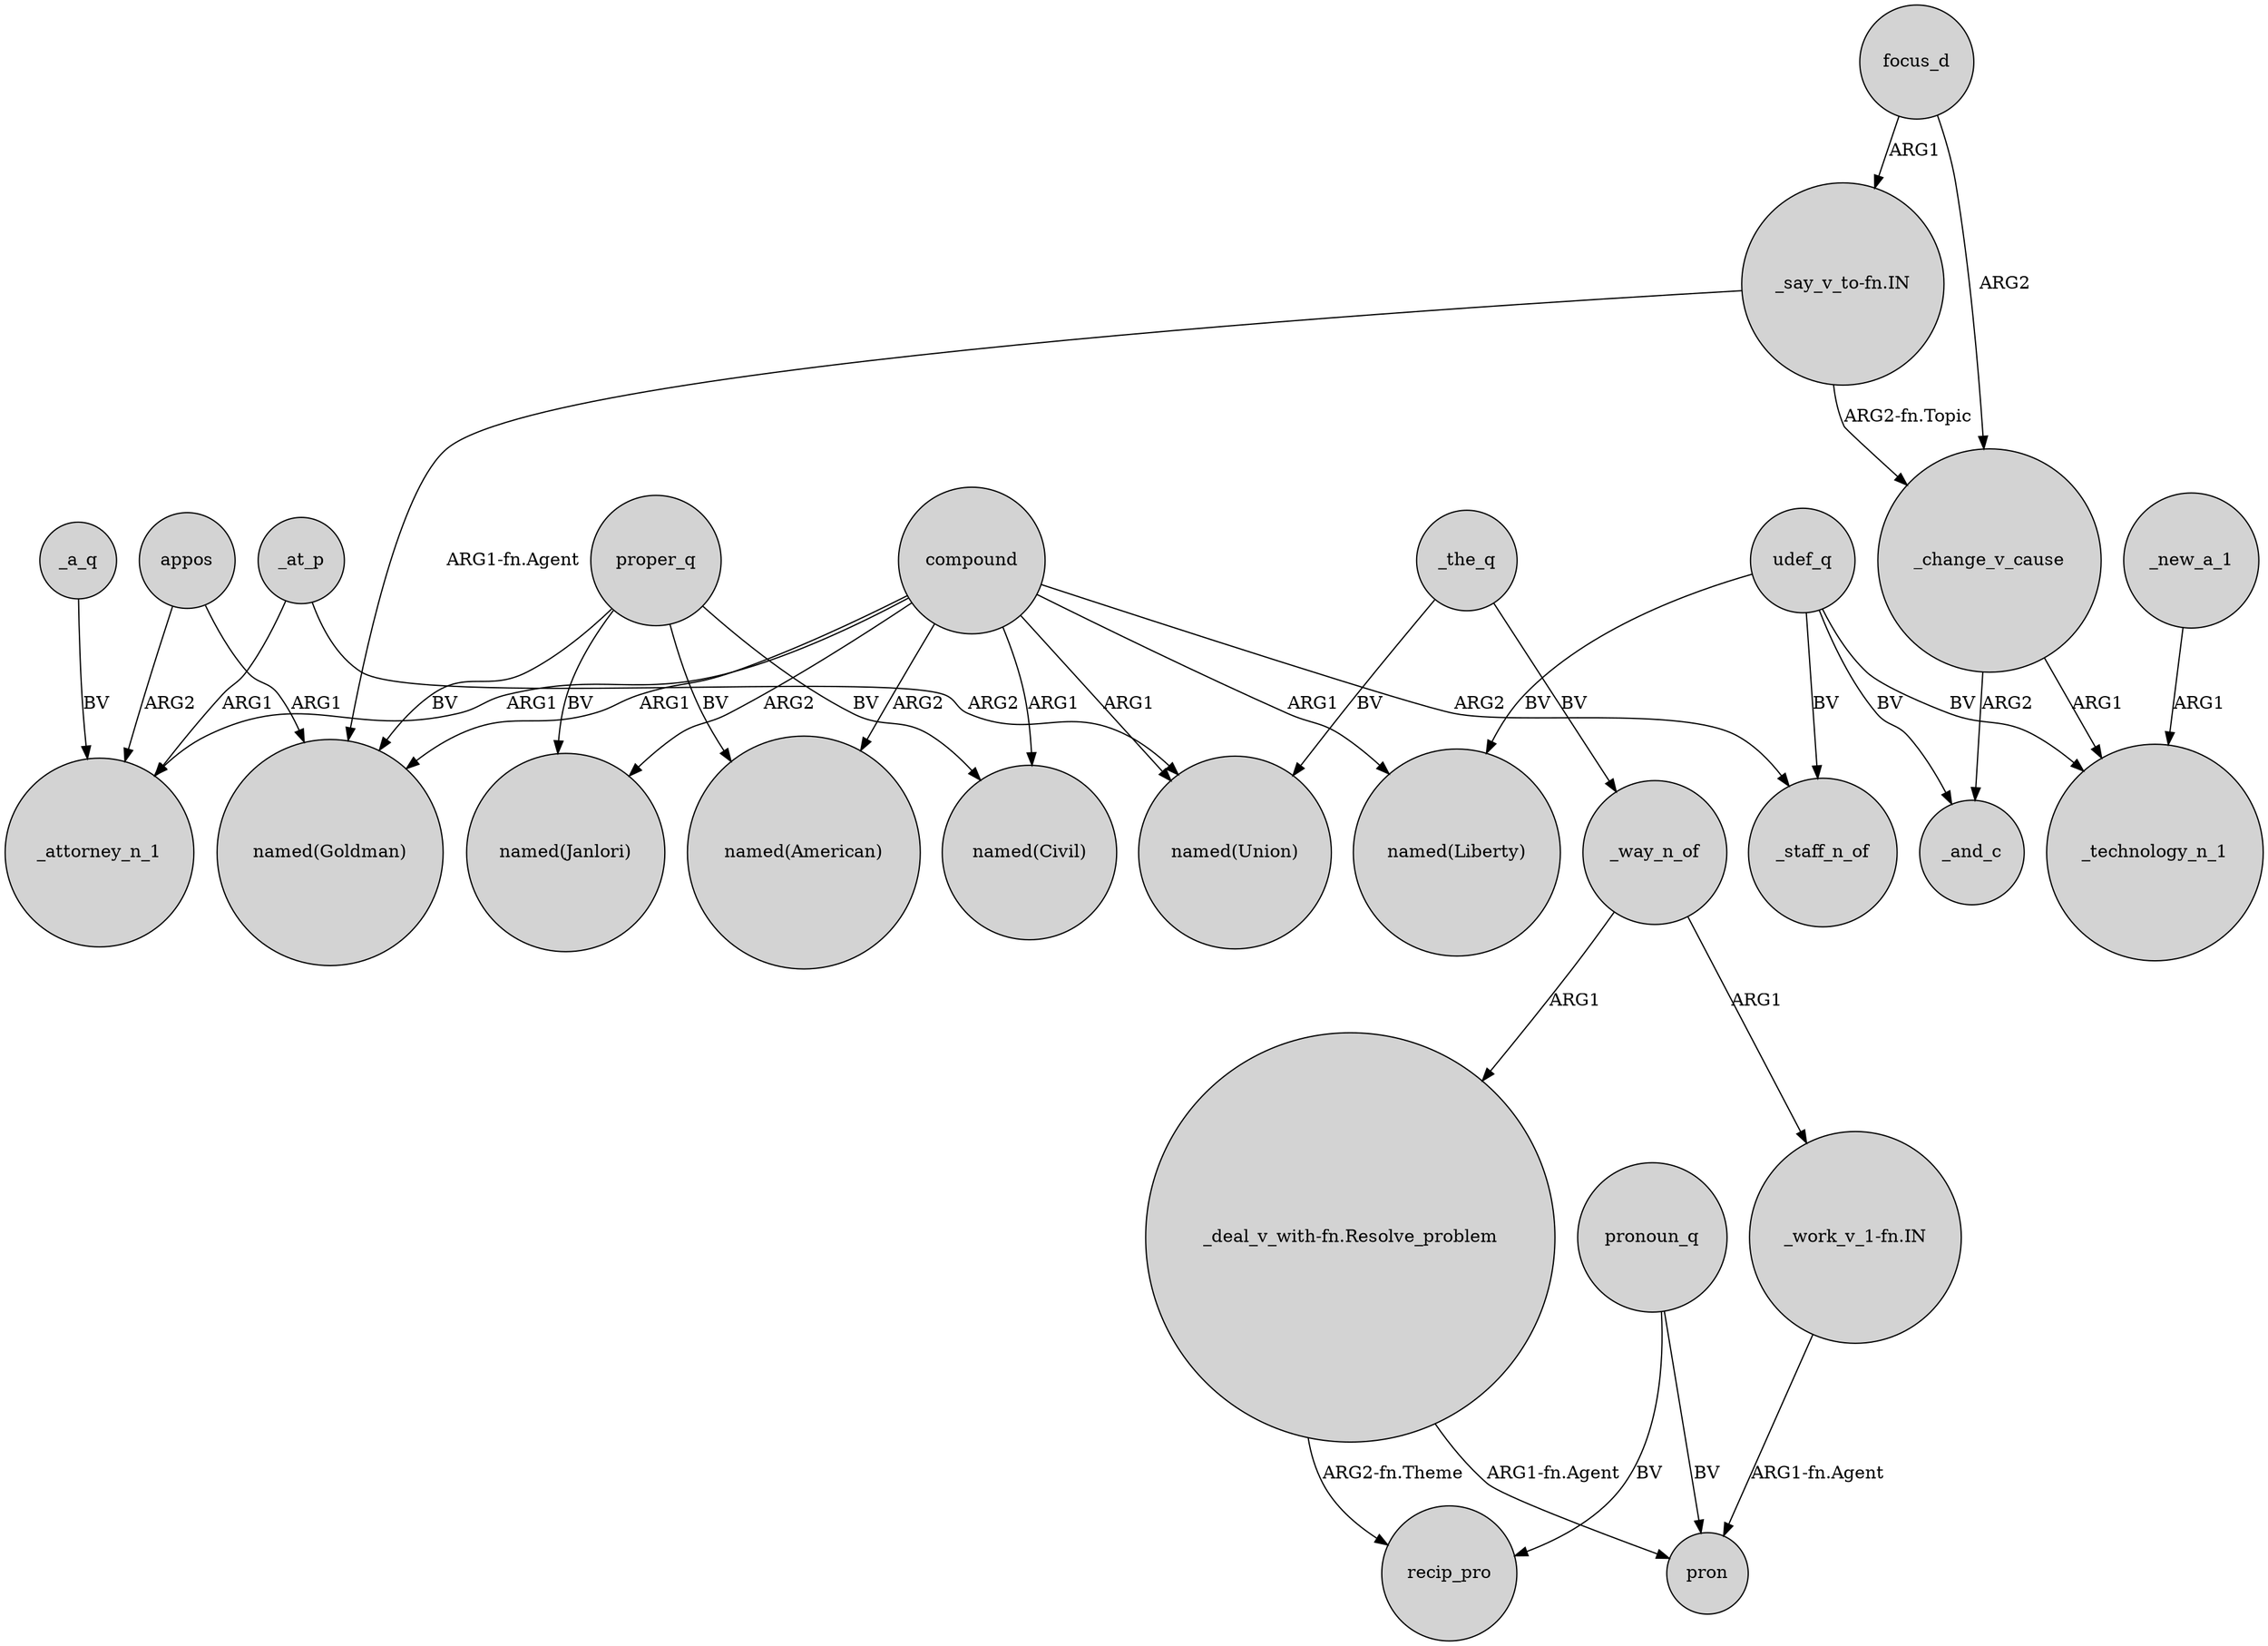 digraph {
	node [shape=circle style=filled]
	_a_q -> _attorney_n_1 [label=BV]
	compound -> "named(Janlori)" [label=ARG2]
	_at_p -> "named(Union)" [label=ARG2]
	"_say_v_to-fn.IN" -> "named(Goldman)" [label="ARG1-fn.Agent"]
	proper_q -> "named(American)" [label=BV]
	udef_q -> _staff_n_of [label=BV]
	_new_a_1 -> _technology_n_1 [label=ARG1]
	_the_q -> _way_n_of [label=BV]
	appos -> _attorney_n_1 [label=ARG2]
	_at_p -> _attorney_n_1 [label=ARG1]
	proper_q -> "named(Civil)" [label=BV]
	"_deal_v_with-fn.Resolve_problem" -> recip_pro [label="ARG2-fn.Theme"]
	compound -> _staff_n_of [label=ARG2]
	compound -> "named(American)" [label=ARG2]
	focus_d -> "_say_v_to-fn.IN" [label=ARG1]
	_the_q -> "named(Union)" [label=BV]
	compound -> "named(Liberty)" [label=ARG1]
	proper_q -> "named(Goldman)" [label=BV]
	pronoun_q -> pron [label=BV]
	focus_d -> _change_v_cause [label=ARG2]
	pronoun_q -> recip_pro [label=BV]
	"_work_v_1-fn.IN" -> pron [label="ARG1-fn.Agent"]
	compound -> "named(Union)" [label=ARG1]
	udef_q -> "named(Liberty)" [label=BV]
	_way_n_of -> "_work_v_1-fn.IN" [label=ARG1]
	_way_n_of -> "_deal_v_with-fn.Resolve_problem" [label=ARG1]
	compound -> "named(Civil)" [label=ARG1]
	udef_q -> _technology_n_1 [label=BV]
	_change_v_cause -> _and_c [label=ARG2]
	compound -> _attorney_n_1 [label=ARG1]
	_change_v_cause -> _technology_n_1 [label=ARG1]
	compound -> "named(Goldman)" [label=ARG1]
	"_deal_v_with-fn.Resolve_problem" -> pron [label="ARG1-fn.Agent"]
	udef_q -> _and_c [label=BV]
	proper_q -> "named(Janlori)" [label=BV]
	"_say_v_to-fn.IN" -> _change_v_cause [label="ARG2-fn.Topic"]
	appos -> "named(Goldman)" [label=ARG1]
}
